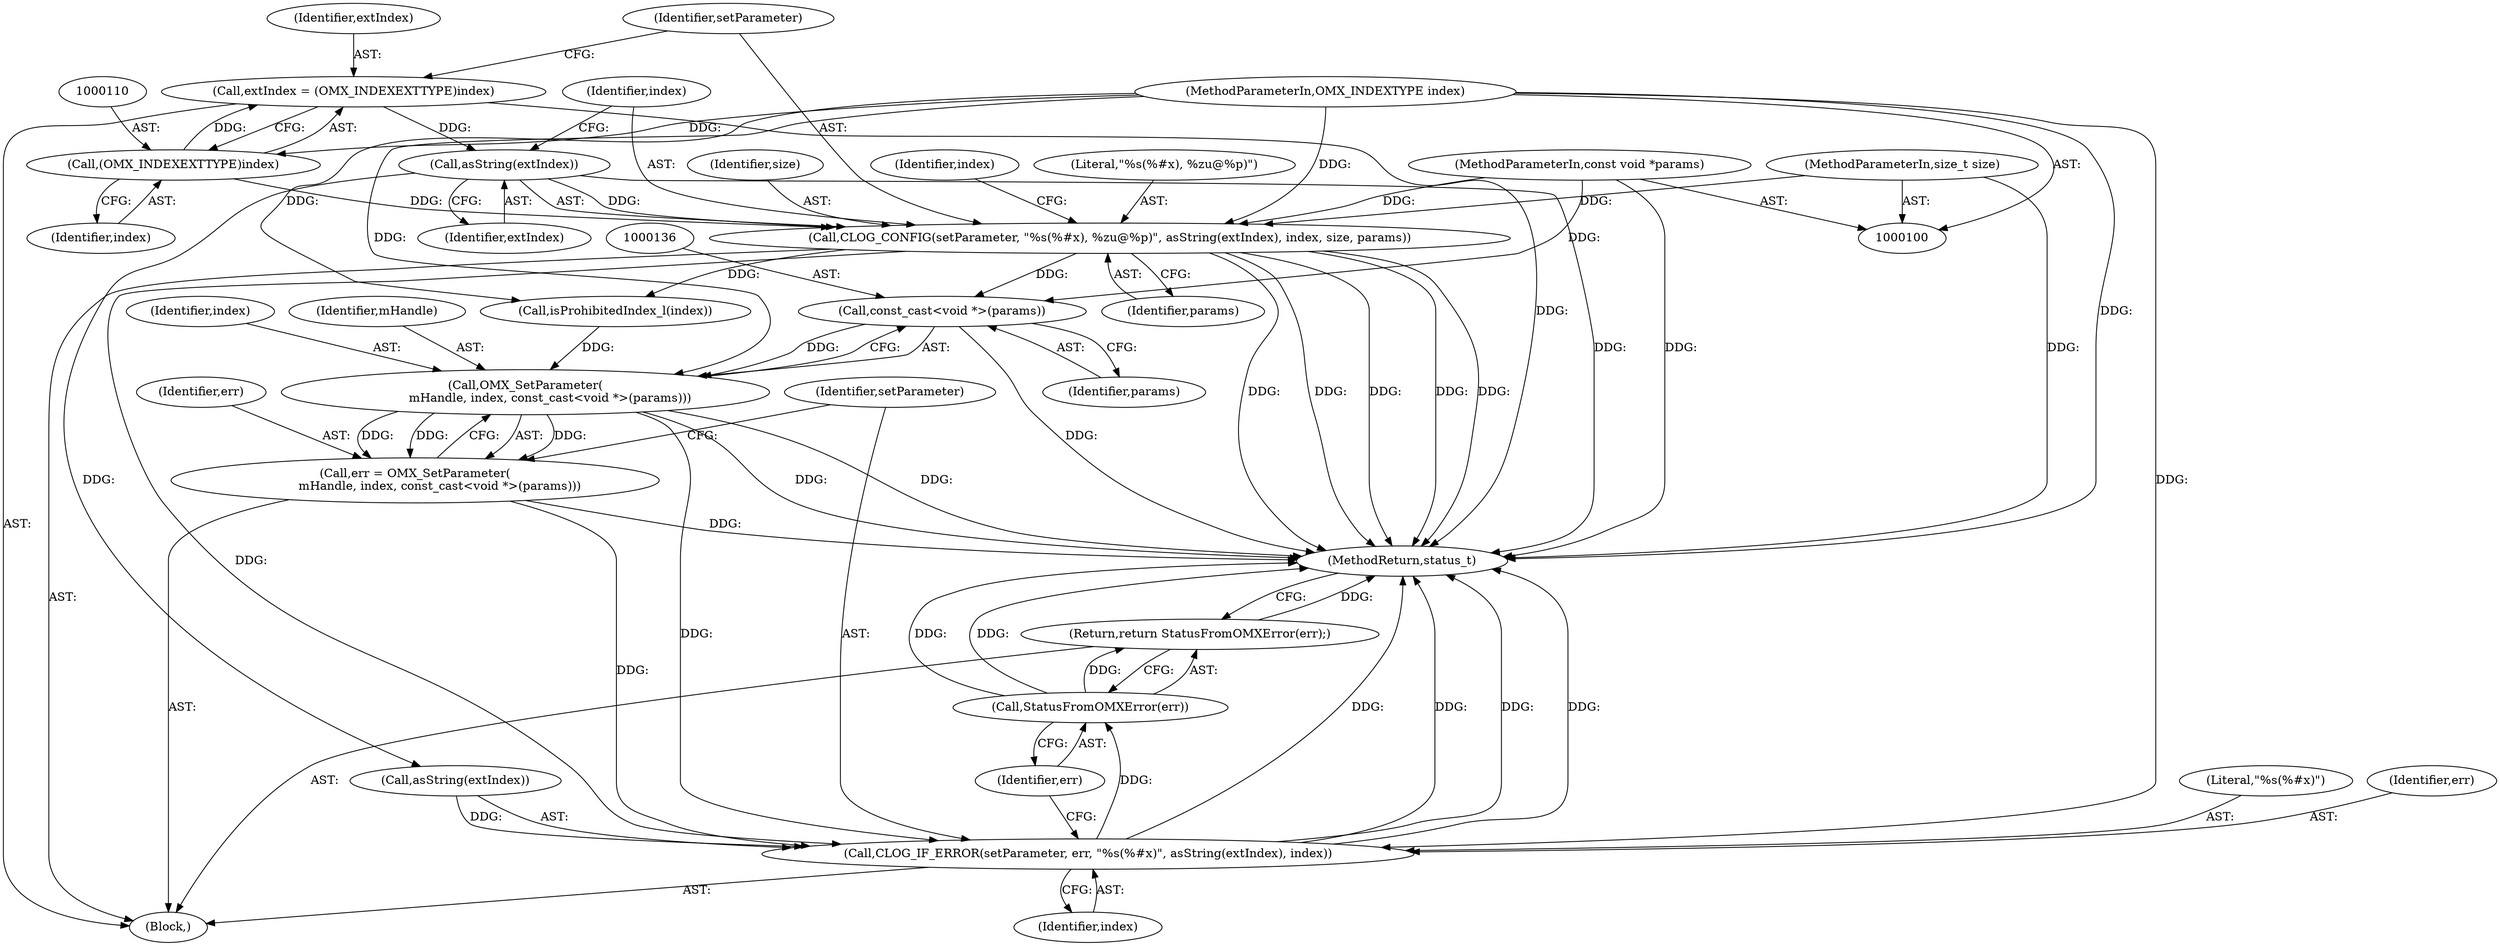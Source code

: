 digraph "0_Android_0f177948ae2640bfe4d70f8e4248e106406b3b0a_14@pointer" {
"1000135" [label="(Call,const_cast<void *>(params))"];
"1000112" [label="(Call,CLOG_CONFIG(setParameter, \"%s(%#x), %zu@%p)\", asString(extIndex), index, size, params))"];
"1000115" [label="(Call,asString(extIndex))"];
"1000107" [label="(Call,extIndex = (OMX_INDEXEXTTYPE)index)"];
"1000109" [label="(Call,(OMX_INDEXEXTTYPE)index)"];
"1000101" [label="(MethodParameterIn,OMX_INDEXTYPE index)"];
"1000103" [label="(MethodParameterIn,size_t size)"];
"1000102" [label="(MethodParameterIn,const void *params)"];
"1000132" [label="(Call,OMX_SetParameter(\n             mHandle, index, const_cast<void *>(params)))"];
"1000130" [label="(Call,err = OMX_SetParameter(\n             mHandle, index, const_cast<void *>(params)))"];
"1000138" [label="(Call,CLOG_IF_ERROR(setParameter, err, \"%s(%#x)\", asString(extIndex), index))"];
"1000146" [label="(Call,StatusFromOMXError(err))"];
"1000145" [label="(Return,return StatusFromOMXError(err);)"];
"1000101" [label="(MethodParameterIn,OMX_INDEXTYPE index)"];
"1000141" [label="(Literal,\"%s(%#x)\")"];
"1000117" [label="(Identifier,index)"];
"1000119" [label="(Identifier,params)"];
"1000138" [label="(Call,CLOG_IF_ERROR(setParameter, err, \"%s(%#x)\", asString(extIndex), index))"];
"1000142" [label="(Call,asString(extIndex))"];
"1000140" [label="(Identifier,err)"];
"1000103" [label="(MethodParameterIn,size_t size)"];
"1000108" [label="(Identifier,extIndex)"];
"1000115" [label="(Call,asString(extIndex))"];
"1000118" [label="(Identifier,size)"];
"1000135" [label="(Call,const_cast<void *>(params))"];
"1000113" [label="(Identifier,setParameter)"];
"1000147" [label="(Identifier,err)"];
"1000111" [label="(Identifier,index)"];
"1000112" [label="(Call,CLOG_CONFIG(setParameter, \"%s(%#x), %zu@%p)\", asString(extIndex), index, size, params))"];
"1000131" [label="(Identifier,err)"];
"1000133" [label="(Identifier,mHandle)"];
"1000107" [label="(Call,extIndex = (OMX_INDEXEXTTYPE)index)"];
"1000134" [label="(Identifier,index)"];
"1000145" [label="(Return,return StatusFromOMXError(err);)"];
"1000104" [label="(Block,)"];
"1000122" [label="(Identifier,index)"];
"1000102" [label="(MethodParameterIn,const void *params)"];
"1000132" [label="(Call,OMX_SetParameter(\n             mHandle, index, const_cast<void *>(params)))"];
"1000116" [label="(Identifier,extIndex)"];
"1000139" [label="(Identifier,setParameter)"];
"1000137" [label="(Identifier,params)"];
"1000148" [label="(MethodReturn,status_t)"];
"1000114" [label="(Literal,\"%s(%#x), %zu@%p)\")"];
"1000146" [label="(Call,StatusFromOMXError(err))"];
"1000130" [label="(Call,err = OMX_SetParameter(\n             mHandle, index, const_cast<void *>(params)))"];
"1000121" [label="(Call,isProhibitedIndex_l(index))"];
"1000109" [label="(Call,(OMX_INDEXEXTTYPE)index)"];
"1000144" [label="(Identifier,index)"];
"1000135" -> "1000132"  [label="AST: "];
"1000135" -> "1000137"  [label="CFG: "];
"1000136" -> "1000135"  [label="AST: "];
"1000137" -> "1000135"  [label="AST: "];
"1000132" -> "1000135"  [label="CFG: "];
"1000135" -> "1000148"  [label="DDG: "];
"1000135" -> "1000132"  [label="DDG: "];
"1000112" -> "1000135"  [label="DDG: "];
"1000102" -> "1000135"  [label="DDG: "];
"1000112" -> "1000104"  [label="AST: "];
"1000112" -> "1000119"  [label="CFG: "];
"1000113" -> "1000112"  [label="AST: "];
"1000114" -> "1000112"  [label="AST: "];
"1000115" -> "1000112"  [label="AST: "];
"1000117" -> "1000112"  [label="AST: "];
"1000118" -> "1000112"  [label="AST: "];
"1000119" -> "1000112"  [label="AST: "];
"1000122" -> "1000112"  [label="CFG: "];
"1000112" -> "1000148"  [label="DDG: "];
"1000112" -> "1000148"  [label="DDG: "];
"1000112" -> "1000148"  [label="DDG: "];
"1000112" -> "1000148"  [label="DDG: "];
"1000112" -> "1000148"  [label="DDG: "];
"1000115" -> "1000112"  [label="DDG: "];
"1000109" -> "1000112"  [label="DDG: "];
"1000101" -> "1000112"  [label="DDG: "];
"1000103" -> "1000112"  [label="DDG: "];
"1000102" -> "1000112"  [label="DDG: "];
"1000112" -> "1000121"  [label="DDG: "];
"1000112" -> "1000138"  [label="DDG: "];
"1000115" -> "1000116"  [label="CFG: "];
"1000116" -> "1000115"  [label="AST: "];
"1000117" -> "1000115"  [label="CFG: "];
"1000115" -> "1000148"  [label="DDG: "];
"1000107" -> "1000115"  [label="DDG: "];
"1000115" -> "1000142"  [label="DDG: "];
"1000107" -> "1000104"  [label="AST: "];
"1000107" -> "1000109"  [label="CFG: "];
"1000108" -> "1000107"  [label="AST: "];
"1000109" -> "1000107"  [label="AST: "];
"1000113" -> "1000107"  [label="CFG: "];
"1000107" -> "1000148"  [label="DDG: "];
"1000109" -> "1000107"  [label="DDG: "];
"1000109" -> "1000111"  [label="CFG: "];
"1000110" -> "1000109"  [label="AST: "];
"1000111" -> "1000109"  [label="AST: "];
"1000101" -> "1000109"  [label="DDG: "];
"1000101" -> "1000100"  [label="AST: "];
"1000101" -> "1000148"  [label="DDG: "];
"1000101" -> "1000121"  [label="DDG: "];
"1000101" -> "1000132"  [label="DDG: "];
"1000101" -> "1000138"  [label="DDG: "];
"1000103" -> "1000100"  [label="AST: "];
"1000103" -> "1000148"  [label="DDG: "];
"1000102" -> "1000100"  [label="AST: "];
"1000102" -> "1000148"  [label="DDG: "];
"1000132" -> "1000130"  [label="AST: "];
"1000133" -> "1000132"  [label="AST: "];
"1000134" -> "1000132"  [label="AST: "];
"1000130" -> "1000132"  [label="CFG: "];
"1000132" -> "1000148"  [label="DDG: "];
"1000132" -> "1000148"  [label="DDG: "];
"1000132" -> "1000130"  [label="DDG: "];
"1000132" -> "1000130"  [label="DDG: "];
"1000132" -> "1000130"  [label="DDG: "];
"1000121" -> "1000132"  [label="DDG: "];
"1000132" -> "1000138"  [label="DDG: "];
"1000130" -> "1000104"  [label="AST: "];
"1000131" -> "1000130"  [label="AST: "];
"1000139" -> "1000130"  [label="CFG: "];
"1000130" -> "1000148"  [label="DDG: "];
"1000130" -> "1000138"  [label="DDG: "];
"1000138" -> "1000104"  [label="AST: "];
"1000138" -> "1000144"  [label="CFG: "];
"1000139" -> "1000138"  [label="AST: "];
"1000140" -> "1000138"  [label="AST: "];
"1000141" -> "1000138"  [label="AST: "];
"1000142" -> "1000138"  [label="AST: "];
"1000144" -> "1000138"  [label="AST: "];
"1000147" -> "1000138"  [label="CFG: "];
"1000138" -> "1000148"  [label="DDG: "];
"1000138" -> "1000148"  [label="DDG: "];
"1000138" -> "1000148"  [label="DDG: "];
"1000138" -> "1000148"  [label="DDG: "];
"1000142" -> "1000138"  [label="DDG: "];
"1000138" -> "1000146"  [label="DDG: "];
"1000146" -> "1000145"  [label="AST: "];
"1000146" -> "1000147"  [label="CFG: "];
"1000147" -> "1000146"  [label="AST: "];
"1000145" -> "1000146"  [label="CFG: "];
"1000146" -> "1000148"  [label="DDG: "];
"1000146" -> "1000148"  [label="DDG: "];
"1000146" -> "1000145"  [label="DDG: "];
"1000145" -> "1000104"  [label="AST: "];
"1000148" -> "1000145"  [label="CFG: "];
"1000145" -> "1000148"  [label="DDG: "];
}
